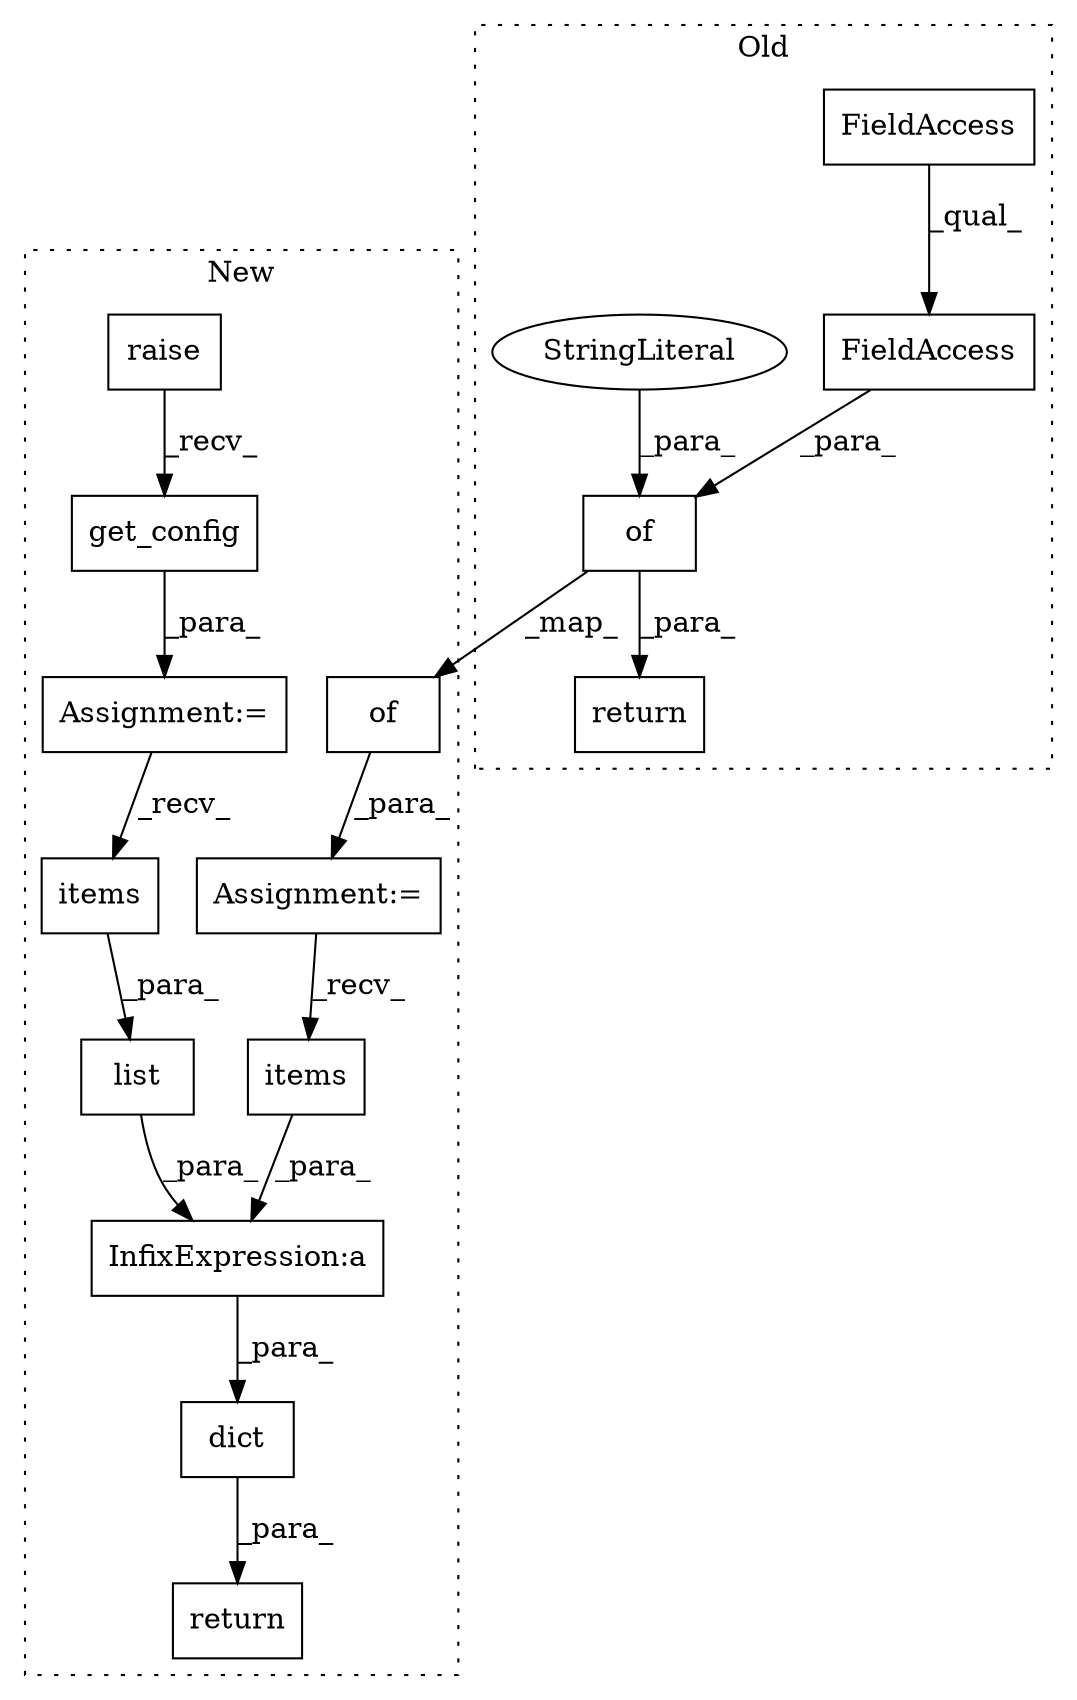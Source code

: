 digraph G {
subgraph cluster0 {
1 [label="return" a="41" s="7086" l="7" shape="box"];
10 [label="of" a="32" s="7097,7192" l="3,1" shape="box"];
14 [label="FieldAccess" a="22" s="7107" l="23" shape="box"];
15 [label="FieldAccess" a="22" s="7107" l="14" shape="box"];
16 [label="StringLiteral" a="45" s="7100" l="6" shape="ellipse"];
label = "Old";
style="dotted";
}
subgraph cluster1 {
2 [label="raise" a="32" s="8062,8080" l="6,1" shape="box"];
3 [label="return" a="41" s="8100" l="7" shape="box"];
4 [label="Assignment:=" a="7" s="7974" l="1" shape="box"];
5 [label="Assignment:=" a="7" s="8061" l="1" shape="box"];
6 [label="get_config" a="32" s="8082" l="12" shape="box"];
7 [label="InfixExpression:a" a="27" s="8137" l="3" shape="box"];
8 [label="dict" a="32" s="8107,8160" l="5,1" shape="box"];
9 [label="items" a="32" s="8129" l="7" shape="box"];
11 [label="of" a="32" s="7979,8043" l="3,1" shape="box"];
12 [label="items" a="32" s="8152" l="7" shape="box"];
13 [label="list" a="32" s="8112,8136" l="5,1" shape="box"];
label = "New";
style="dotted";
}
2 -> 6 [label="_recv_"];
4 -> 12 [label="_recv_"];
5 -> 9 [label="_recv_"];
6 -> 5 [label="_para_"];
7 -> 8 [label="_para_"];
8 -> 3 [label="_para_"];
9 -> 13 [label="_para_"];
10 -> 1 [label="_para_"];
10 -> 11 [label="_map_"];
11 -> 4 [label="_para_"];
12 -> 7 [label="_para_"];
13 -> 7 [label="_para_"];
14 -> 10 [label="_para_"];
15 -> 14 [label="_qual_"];
16 -> 10 [label="_para_"];
}